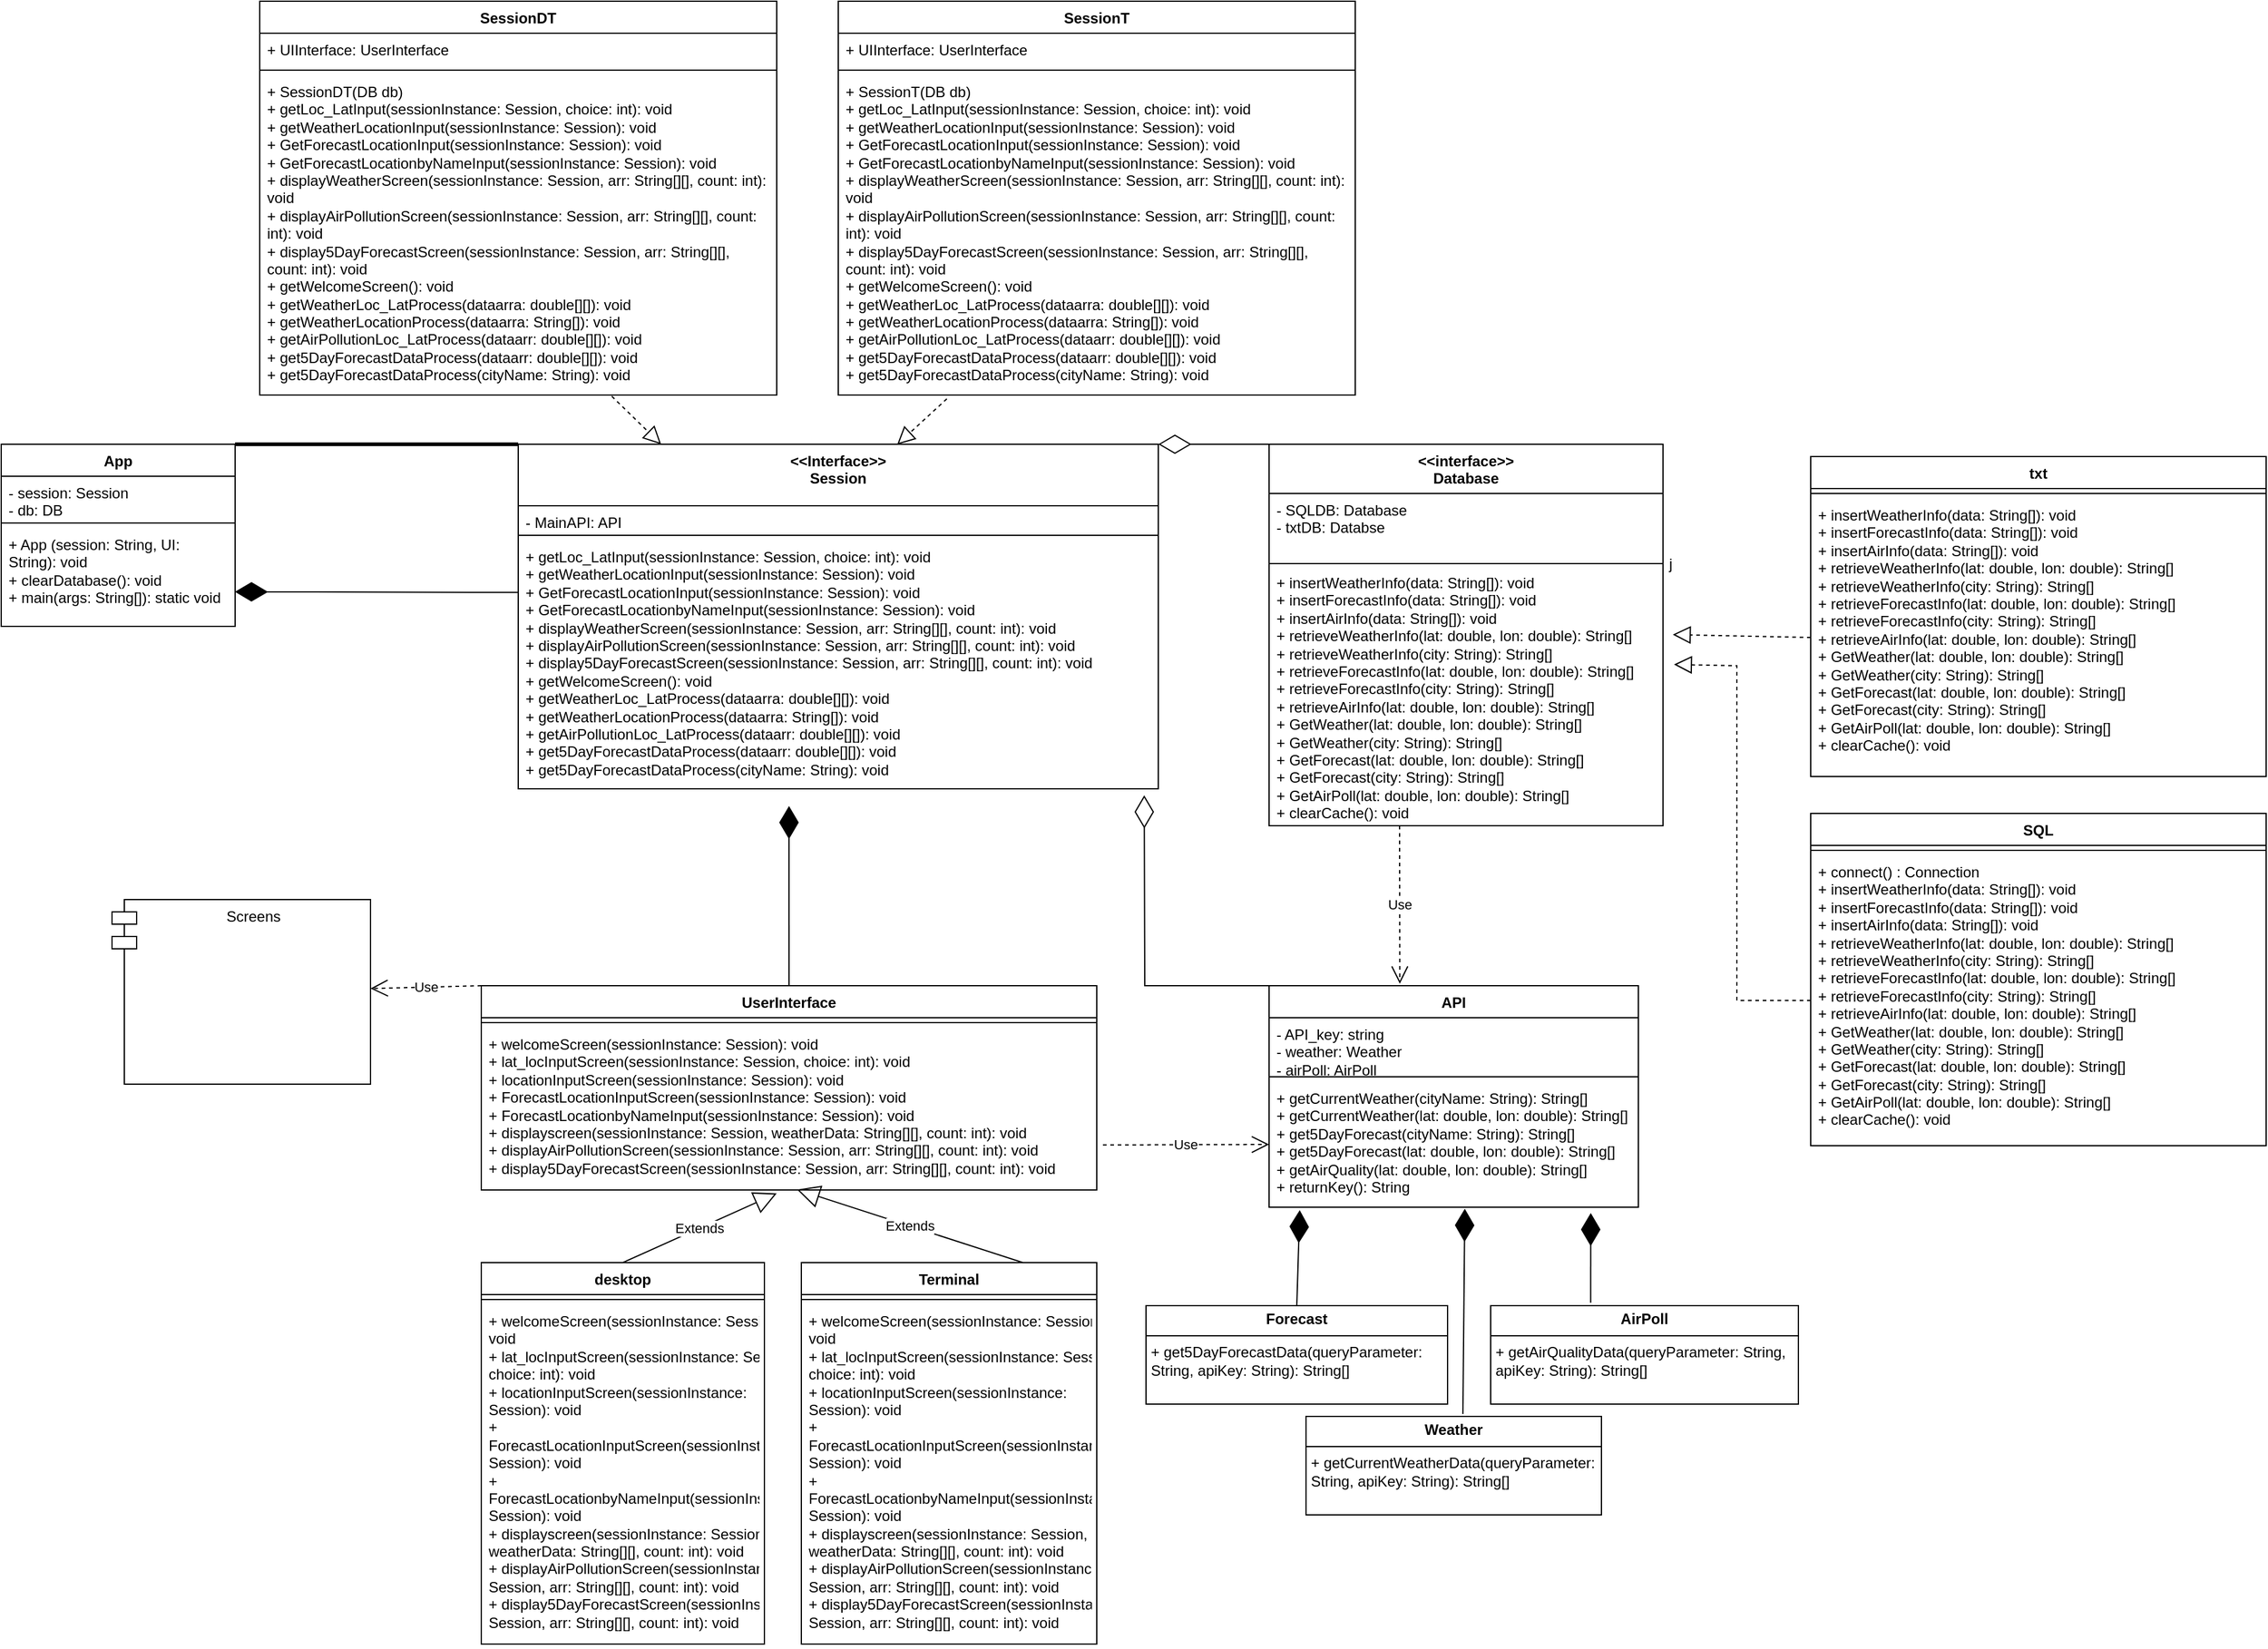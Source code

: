 <mxfile version="24.2.1" type="device" pages="2">
  <diagram id="C5RBs43oDa-KdzZeNtuy" name="Page-1">
    <mxGraphModel dx="4157" dy="2339" grid="1" gridSize="10" guides="1" tooltips="1" connect="1" arrows="1" fold="1" page="1" pageScale="1" pageWidth="827" pageHeight="1169" math="0" shadow="0">
      <root>
        <mxCell id="WIyWlLk6GJQsqaUBKTNV-0" />
        <mxCell id="WIyWlLk6GJQsqaUBKTNV-1" parent="WIyWlLk6GJQsqaUBKTNV-0" />
        <mxCell id="yCznXjW3uu2s6WATLEug-8" value="&lt;div&gt;&amp;lt;&amp;lt;Interface&amp;gt;&amp;gt;&lt;/div&gt;Session" style="swimlane;fontStyle=1;align=center;verticalAlign=top;childLayout=stackLayout;horizontal=1;startSize=50;horizontalStack=0;resizeParent=1;resizeParentMax=0;resizeLast=0;collapsible=1;marginBottom=0;whiteSpace=wrap;html=1;" parent="WIyWlLk6GJQsqaUBKTNV-1" vertex="1">
          <mxGeometry x="250" y="-400" width="520" height="280" as="geometry" />
        </mxCell>
        <mxCell id="yCznXjW3uu2s6WATLEug-9" value="-&amp;nbsp;MainAPI: API" style="text;strokeColor=none;fillColor=none;align=left;verticalAlign=top;spacingLeft=4;spacingRight=4;overflow=hidden;rotatable=0;points=[[0,0.5],[1,0.5]];portConstraint=eastwest;whiteSpace=wrap;html=1;" parent="yCznXjW3uu2s6WATLEug-8" vertex="1">
          <mxGeometry y="50" width="520" height="20" as="geometry" />
        </mxCell>
        <mxCell id="yCznXjW3uu2s6WATLEug-10" value="" style="line;strokeWidth=1;fillColor=none;align=left;verticalAlign=middle;spacingTop=-1;spacingLeft=3;spacingRight=3;rotatable=0;labelPosition=right;points=[];portConstraint=eastwest;strokeColor=inherit;" parent="yCznXjW3uu2s6WATLEug-8" vertex="1">
          <mxGeometry y="70" width="520" height="8" as="geometry" />
        </mxCell>
        <mxCell id="yCznXjW3uu2s6WATLEug-11" value="&lt;div&gt;+ getLoc_LatInput(sessionInstance: Session, choice: int): void&lt;/div&gt;&lt;div&gt;+ getWeatherLocationInput(sessionInstance: Session): void&lt;/div&gt;&lt;div&gt;+ GetForecastLocationInput(sessionInstance: Session): void&lt;/div&gt;&lt;div&gt;+ GetForecastLocationbyNameInput(sessionInstance: Session): void&lt;/div&gt;&lt;div&gt;+ displayWeatherScreen(sessionInstance: Session, arr: String[][], count: int): void&lt;/div&gt;&lt;div&gt;+ displayAirPollutionScreen(sessionInstance: Session, arr: String[][], count: int): void&lt;/div&gt;&lt;div&gt;+ display5DayForecastScreen(sessionInstance: Session, arr: String[][], count: int): void&lt;/div&gt;&lt;div&gt;+ getWelcomeScreen(): void&lt;/div&gt;&lt;div&gt;+ getWeatherLoc_LatProcess(dataarra: double[][]): void&lt;/div&gt;&lt;div&gt;+ getWeatherLocationProcess(dataarra: String[]): void&lt;/div&gt;&lt;div&gt;+ getAirPollutionLoc_LatProcess(dataarr: double[][]): void&lt;/div&gt;&lt;div&gt;+ get5DayForecastDataProcess(dataarr: double[][]): void&lt;/div&gt;&lt;div&gt;+ get5DayForecastDataProcess(cityName: String): void&lt;/div&gt;&lt;div&gt;&lt;br&gt;&lt;/div&gt;" style="text;strokeColor=none;fillColor=none;align=left;verticalAlign=top;spacingLeft=4;spacingRight=4;overflow=hidden;rotatable=0;points=[[0,0.5],[1,0.5]];portConstraint=eastwest;whiteSpace=wrap;html=1;" parent="yCznXjW3uu2s6WATLEug-8" vertex="1">
          <mxGeometry y="78" width="520" height="202" as="geometry" />
        </mxCell>
        <mxCell id="yCznXjW3uu2s6WATLEug-12" value="API" style="swimlane;fontStyle=1;align=center;verticalAlign=top;childLayout=stackLayout;horizontal=1;startSize=26;horizontalStack=0;resizeParent=1;resizeParentMax=0;resizeLast=0;collapsible=1;marginBottom=0;whiteSpace=wrap;html=1;" parent="WIyWlLk6GJQsqaUBKTNV-1" vertex="1">
          <mxGeometry x="860" y="40" width="300" height="180" as="geometry" />
        </mxCell>
        <mxCell id="yCznXjW3uu2s6WATLEug-13" value="- API_key: string&lt;div&gt;- weather: Weather&lt;/div&gt;&lt;div&gt;- airPoll: AirPoll&lt;/div&gt;" style="text;strokeColor=none;fillColor=none;align=left;verticalAlign=top;spacingLeft=4;spacingRight=4;overflow=hidden;rotatable=0;points=[[0,0.5],[1,0.5]];portConstraint=eastwest;whiteSpace=wrap;html=1;" parent="yCznXjW3uu2s6WATLEug-12" vertex="1">
          <mxGeometry y="26" width="300" height="44" as="geometry" />
        </mxCell>
        <mxCell id="yCznXjW3uu2s6WATLEug-14" value="" style="line;strokeWidth=1;fillColor=none;align=left;verticalAlign=middle;spacingTop=-1;spacingLeft=3;spacingRight=3;rotatable=0;labelPosition=right;points=[];portConstraint=eastwest;strokeColor=inherit;" parent="yCznXjW3uu2s6WATLEug-12" vertex="1">
          <mxGeometry y="70" width="300" height="8" as="geometry" />
        </mxCell>
        <mxCell id="yCznXjW3uu2s6WATLEug-15" value="&lt;div&gt;+ getCurrentWeather(cityName: String): String[]&lt;/div&gt;&lt;div&gt;+ getCurrentWeather(lat: double, lon: double): String[]&lt;/div&gt;&lt;div&gt;+ get5DayForecast(cityName: String): String[]&lt;/div&gt;&lt;div&gt;+ get5DayForecast(lat: double, lon: double): String[]&lt;/div&gt;&lt;div&gt;+ getAirQuality(lat: double, lon: double): String[]&lt;/div&gt;&lt;div&gt;+ returnKey(): String&lt;/div&gt;&lt;div&gt;&lt;br&gt;&lt;/div&gt;" style="text;strokeColor=none;fillColor=none;align=left;verticalAlign=top;spacingLeft=4;spacingRight=4;overflow=hidden;rotatable=0;points=[[0,0.5],[1,0.5]];portConstraint=eastwest;whiteSpace=wrap;html=1;" parent="yCznXjW3uu2s6WATLEug-12" vertex="1">
          <mxGeometry y="78" width="300" height="102" as="geometry" />
        </mxCell>
        <mxCell id="yCznXjW3uu2s6WATLEug-16" value="desktop" style="swimlane;fontStyle=1;align=center;verticalAlign=top;childLayout=stackLayout;horizontal=1;startSize=26;horizontalStack=0;resizeParent=1;resizeParentMax=0;resizeLast=0;collapsible=1;marginBottom=0;whiteSpace=wrap;html=1;" parent="WIyWlLk6GJQsqaUBKTNV-1" vertex="1">
          <mxGeometry x="220" y="265" width="230" height="310" as="geometry">
            <mxRectangle x="-500" y="68.67" width="120" height="30" as="alternateBounds" />
          </mxGeometry>
        </mxCell>
        <mxCell id="yCznXjW3uu2s6WATLEug-18" value="" style="line;strokeWidth=1;fillColor=none;align=left;verticalAlign=middle;spacingTop=-1;spacingLeft=3;spacingRight=3;rotatable=0;labelPosition=right;points=[];portConstraint=eastwest;strokeColor=inherit;" parent="yCznXjW3uu2s6WATLEug-16" vertex="1">
          <mxGeometry y="26" width="230" height="8" as="geometry" />
        </mxCell>
        <mxCell id="yCznXjW3uu2s6WATLEug-19" value="&lt;div&gt;+ welcomeScreen(sessionInstance: Session): void&lt;/div&gt;&lt;div&gt;+ lat_locInputScreen(sessionInstance: Session, choice: int): void&lt;/div&gt;&lt;div&gt;+ locationInputScreen(sessionInstance: Session): void&lt;/div&gt;&lt;div&gt;+ ForecastLocationInputScreen(sessionInstance: Session): void&lt;/div&gt;&lt;div&gt;+ ForecastLocationbyNameInput(sessionInstance: Session): void&lt;/div&gt;&lt;div&gt;+ displayscreen(sessionInstance: Session, weatherData: String[][], count: int): void&lt;/div&gt;&lt;div&gt;+ displayAirPollutionScreen(sessionInstance: Session, arr: String[][], count: int): void&lt;/div&gt;&lt;div&gt;+ display5DayForecastScreen(sessionInstance: Session, arr: String[][], count: int): void&lt;/div&gt;&lt;div&gt;&lt;br&gt;&lt;/div&gt;" style="text;strokeColor=none;fillColor=none;align=left;verticalAlign=top;spacingLeft=4;spacingRight=4;overflow=hidden;rotatable=0;points=[[0,0.5],[1,0.5]];portConstraint=eastwest;whiteSpace=wrap;html=1;" parent="yCznXjW3uu2s6WATLEug-16" vertex="1">
          <mxGeometry y="34" width="230" height="276" as="geometry" />
        </mxCell>
        <mxCell id="yCznXjW3uu2s6WATLEug-20" value="UserInterface" style="swimlane;fontStyle=1;align=center;verticalAlign=top;childLayout=stackLayout;horizontal=1;startSize=26;horizontalStack=0;resizeParent=1;resizeParentMax=0;resizeLast=0;collapsible=1;marginBottom=0;whiteSpace=wrap;html=1;" parent="WIyWlLk6GJQsqaUBKTNV-1" vertex="1">
          <mxGeometry x="220" y="40" width="500" height="166" as="geometry" />
        </mxCell>
        <mxCell id="yCznXjW3uu2s6WATLEug-22" value="" style="line;strokeWidth=1;fillColor=none;align=left;verticalAlign=middle;spacingTop=-1;spacingLeft=3;spacingRight=3;rotatable=0;labelPosition=right;points=[];portConstraint=eastwest;strokeColor=inherit;" parent="yCznXjW3uu2s6WATLEug-20" vertex="1">
          <mxGeometry y="26" width="500" height="8" as="geometry" />
        </mxCell>
        <mxCell id="yCznXjW3uu2s6WATLEug-23" value="&lt;div&gt;+ welcomeScreen(sessionInstance: Session): void&lt;/div&gt;&lt;div&gt;+ lat_locInputScreen(sessionInstance: Session, choice: int): void&lt;/div&gt;&lt;div&gt;+ locationInputScreen(sessionInstance: Session): void&lt;/div&gt;&lt;div&gt;+ ForecastLocationInputScreen(sessionInstance: Session): void&lt;/div&gt;&lt;div&gt;+ ForecastLocationbyNameInput(sessionInstance: Session): void&lt;/div&gt;&lt;div&gt;+ displayscreen(sessionInstance: Session, weatherData: String[][], count: int): void&lt;/div&gt;&lt;div&gt;+ displayAirPollutionScreen(sessionInstance: Session, arr: String[][], count: int): void&lt;/div&gt;&lt;div&gt;+ display5DayForecastScreen(sessionInstance: Session, arr: String[][], count: int): void&lt;/div&gt;&lt;div&gt;&lt;br&gt;&lt;/div&gt;" style="text;strokeColor=none;fillColor=none;align=left;verticalAlign=top;spacingLeft=4;spacingRight=4;overflow=hidden;rotatable=0;points=[[0,0.5],[1,0.5]];portConstraint=eastwest;whiteSpace=wrap;html=1;" parent="yCznXjW3uu2s6WATLEug-20" vertex="1">
          <mxGeometry y="34" width="500" height="132" as="geometry" />
        </mxCell>
        <mxCell id="yCznXjW3uu2s6WATLEug-24" value="&lt;div&gt;&amp;lt;&amp;lt;interface&amp;gt;&amp;gt;&lt;/div&gt;Database" style="swimlane;fontStyle=1;align=center;verticalAlign=top;childLayout=stackLayout;horizontal=1;startSize=40;horizontalStack=0;resizeParent=1;resizeParentMax=0;resizeLast=0;collapsible=1;marginBottom=0;whiteSpace=wrap;html=1;" parent="WIyWlLk6GJQsqaUBKTNV-1" vertex="1">
          <mxGeometry x="860" y="-400" width="320" height="310" as="geometry" />
        </mxCell>
        <mxCell id="Y-DCJ7SWSUuRlWpshh36-0" value="- SQLDB: Database&lt;br style=&quot;border-color: var(--border-color); text-align: center;&quot;&gt;&lt;span style=&quot;text-align: center;&quot;&gt;- txtDB: Databse&lt;/span&gt;" style="text;strokeColor=none;fillColor=none;align=left;verticalAlign=top;spacingLeft=4;spacingRight=4;overflow=hidden;rotatable=0;points=[[0,0.5],[1,0.5]];portConstraint=eastwest;whiteSpace=wrap;html=1;" parent="yCznXjW3uu2s6WATLEug-24" vertex="1">
          <mxGeometry y="40" width="320" height="55" as="geometry" />
        </mxCell>
        <mxCell id="yCznXjW3uu2s6WATLEug-26" value="j" style="line;strokeWidth=1;fillColor=none;align=left;verticalAlign=middle;spacingTop=-1;spacingLeft=3;spacingRight=3;rotatable=0;labelPosition=right;points=[];portConstraint=eastwest;strokeColor=inherit;" parent="yCznXjW3uu2s6WATLEug-24" vertex="1">
          <mxGeometry y="95" width="320" height="4" as="geometry" />
        </mxCell>
        <mxCell id="yCznXjW3uu2s6WATLEug-27" value="&lt;div&gt;+ insertWeatherInfo(data: String[]): void&lt;/div&gt;&lt;div&gt;+ insertForecastInfo(data: String[]): void&lt;/div&gt;&lt;div&gt;+ insertAirInfo(data: String[]): void&lt;/div&gt;&lt;div&gt;+ retrieveWeatherInfo(lat: double, lon: double): String[]&lt;/div&gt;&lt;div&gt;+ retrieveWeatherInfo(city: String): String[]&lt;/div&gt;&lt;div&gt;+ retrieveForecastInfo(lat: double, lon: double): String[]&lt;/div&gt;&lt;div&gt;+ retrieveForecastInfo(city: String): String[]&lt;/div&gt;&lt;div&gt;+ retrieveAirInfo(lat: double, lon: double): String[]&lt;/div&gt;&lt;div&gt;+ GetWeather(lat: double, lon: double): String[]&lt;/div&gt;&lt;div&gt;+ GetWeather(city: String): String[]&lt;/div&gt;&lt;div&gt;+ GetForecast(lat: double, lon: double): String[]&lt;/div&gt;&lt;div&gt;+ GetForecast(city: String): String[]&lt;/div&gt;&lt;div&gt;+ GetAirPoll(lat: double, lon: double): String[]&lt;/div&gt;&lt;div&gt;+ clearCache(): void&lt;/div&gt;&lt;div&gt;&lt;br&gt;&lt;/div&gt;" style="text;strokeColor=none;fillColor=none;align=left;verticalAlign=top;spacingLeft=4;spacingRight=4;overflow=hidden;rotatable=0;points=[[0,0.5],[1,0.5]];portConstraint=eastwest;whiteSpace=wrap;html=1;" parent="yCznXjW3uu2s6WATLEug-24" vertex="1">
          <mxGeometry y="99" width="320" height="211" as="geometry" />
        </mxCell>
        <mxCell id="yCznXjW3uu2s6WATLEug-28" value="Terminal" style="swimlane;fontStyle=1;align=center;verticalAlign=top;childLayout=stackLayout;horizontal=1;startSize=26;horizontalStack=0;resizeParent=1;resizeParentMax=0;resizeLast=0;collapsible=1;marginBottom=0;whiteSpace=wrap;html=1;" parent="WIyWlLk6GJQsqaUBKTNV-1" vertex="1">
          <mxGeometry x="480" y="265" width="240" height="310" as="geometry">
            <mxRectangle x="-330" y="68.67" width="90" height="30" as="alternateBounds" />
          </mxGeometry>
        </mxCell>
        <mxCell id="yCznXjW3uu2s6WATLEug-30" value="" style="line;strokeWidth=1;fillColor=none;align=left;verticalAlign=middle;spacingTop=-1;spacingLeft=3;spacingRight=3;rotatable=0;labelPosition=right;points=[];portConstraint=eastwest;strokeColor=inherit;" parent="yCznXjW3uu2s6WATLEug-28" vertex="1">
          <mxGeometry y="26" width="240" height="8" as="geometry" />
        </mxCell>
        <mxCell id="yCznXjW3uu2s6WATLEug-31" value="&lt;div&gt;+ welcomeScreen(sessionInstance: Session): void&lt;/div&gt;&lt;div&gt;+ lat_locInputScreen(sessionInstance: Session, choice: int): void&lt;/div&gt;&lt;div&gt;+ locationInputScreen(sessionInstance: Session): void&lt;/div&gt;&lt;div&gt;+ ForecastLocationInputScreen(sessionInstance: Session): void&lt;/div&gt;&lt;div&gt;+ ForecastLocationbyNameInput(sessionInstance: Session): void&lt;/div&gt;&lt;div&gt;+ displayscreen(sessionInstance: Session, weatherData: String[][], count: int): void&lt;/div&gt;&lt;div&gt;+ displayAirPollutionScreen(sessionInstance: Session, arr: String[][], count: int): void&lt;/div&gt;&lt;div&gt;+ display5DayForecastScreen(sessionInstance: Session, arr: String[][], count: int): void&lt;/div&gt;&lt;div&gt;&lt;br&gt;&lt;/div&gt;" style="text;strokeColor=none;fillColor=none;align=left;verticalAlign=top;spacingLeft=4;spacingRight=4;overflow=hidden;rotatable=0;points=[[0,0.5],[1,0.5]];portConstraint=eastwest;whiteSpace=wrap;html=1;" parent="yCznXjW3uu2s6WATLEug-28" vertex="1">
          <mxGeometry y="34" width="240" height="276" as="geometry" />
        </mxCell>
        <mxCell id="yCznXjW3uu2s6WATLEug-32" value="txt" style="swimlane;fontStyle=1;align=center;verticalAlign=top;childLayout=stackLayout;horizontal=1;startSize=26;horizontalStack=0;resizeParent=1;resizeParentMax=0;resizeLast=0;collapsible=1;marginBottom=0;whiteSpace=wrap;html=1;" parent="WIyWlLk6GJQsqaUBKTNV-1" vertex="1">
          <mxGeometry x="1300" y="-390" width="370" height="260" as="geometry">
            <mxRectangle x="890" y="380" width="80" height="30" as="alternateBounds" />
          </mxGeometry>
        </mxCell>
        <mxCell id="yCznXjW3uu2s6WATLEug-34" value="" style="line;strokeWidth=1;fillColor=none;align=left;verticalAlign=middle;spacingTop=-1;spacingLeft=3;spacingRight=3;rotatable=0;labelPosition=right;points=[];portConstraint=eastwest;strokeColor=inherit;" parent="yCznXjW3uu2s6WATLEug-32" vertex="1">
          <mxGeometry y="26" width="370" height="8" as="geometry" />
        </mxCell>
        <mxCell id="yCznXjW3uu2s6WATLEug-35" value="&lt;div&gt;+ insertWeatherInfo(data: String[]): void&lt;/div&gt;&lt;div&gt;+ insertForecastInfo(data: String[]): void&lt;/div&gt;&lt;div&gt;+ insertAirInfo(data: String[]): void&lt;/div&gt;&lt;div&gt;+ retrieveWeatherInfo(lat: double, lon: double): String[]&lt;/div&gt;&lt;div&gt;+ retrieveWeatherInfo(city: String): String[]&lt;/div&gt;&lt;div&gt;+ retrieveForecastInfo(lat: double, lon: double): String[]&lt;/div&gt;&lt;div&gt;+ retrieveForecastInfo(city: String): String[]&lt;/div&gt;&lt;div&gt;+ retrieveAirInfo(lat: double, lon: double): String[]&lt;/div&gt;&lt;div&gt;+ GetWeather(lat: double, lon: double): String[]&lt;/div&gt;&lt;div&gt;+ GetWeather(city: String): String[]&lt;/div&gt;&lt;div&gt;+ GetForecast(lat: double, lon: double): String[]&lt;/div&gt;&lt;div&gt;+ GetForecast(city: String): String[]&lt;/div&gt;&lt;div&gt;+ GetAirPoll(lat: double, lon: double): String[]&lt;/div&gt;&lt;div&gt;+ clearCache(): void&lt;/div&gt;&lt;div&gt;&lt;br&gt;&lt;/div&gt;" style="text;strokeColor=none;fillColor=none;align=left;verticalAlign=top;spacingLeft=4;spacingRight=4;overflow=hidden;rotatable=0;points=[[0,0.5],[1,0.5]];portConstraint=eastwest;whiteSpace=wrap;html=1;" parent="yCznXjW3uu2s6WATLEug-32" vertex="1">
          <mxGeometry y="34" width="370" height="226" as="geometry" />
        </mxCell>
        <mxCell id="yCznXjW3uu2s6WATLEug-36" value="SQL" style="swimlane;fontStyle=1;align=center;verticalAlign=top;childLayout=stackLayout;horizontal=1;startSize=26;horizontalStack=0;resizeParent=1;resizeParentMax=0;resizeLast=0;collapsible=1;marginBottom=0;whiteSpace=wrap;html=1;" parent="WIyWlLk6GJQsqaUBKTNV-1" vertex="1">
          <mxGeometry x="1300" y="-100" width="370" height="270" as="geometry">
            <mxRectangle x="630" y="380" width="70" height="30" as="alternateBounds" />
          </mxGeometry>
        </mxCell>
        <mxCell id="yCznXjW3uu2s6WATLEug-38" value="" style="line;strokeWidth=1;fillColor=none;align=left;verticalAlign=middle;spacingTop=-1;spacingLeft=3;spacingRight=3;rotatable=0;labelPosition=right;points=[];portConstraint=eastwest;strokeColor=inherit;" parent="yCznXjW3uu2s6WATLEug-36" vertex="1">
          <mxGeometry y="26" width="370" height="8" as="geometry" />
        </mxCell>
        <mxCell id="yCznXjW3uu2s6WATLEug-39" value="&lt;div&gt;+ connect() : Connection&lt;/div&gt;&lt;div&gt;+ insertWeatherInfo(data: String[]): void&lt;/div&gt;&lt;div&gt;+ insertForecastInfo(data: String[]): void&lt;/div&gt;&lt;div&gt;+ insertAirInfo(data: String[]): void&lt;/div&gt;&lt;div&gt;+ retrieveWeatherInfo(lat: double, lon: double): String[]&lt;/div&gt;&lt;div&gt;+ retrieveWeatherInfo(city: String): String[]&lt;/div&gt;&lt;div&gt;+ retrieveForecastInfo(lat: double, lon: double): String[]&lt;/div&gt;&lt;div&gt;+ retrieveForecastInfo(city: String): String[]&lt;/div&gt;&lt;div&gt;+ retrieveAirInfo(lat: double, lon: double): String[]&lt;/div&gt;&lt;div&gt;+ GetWeather(lat: double, lon: double): String[]&lt;/div&gt;&lt;div&gt;+ GetWeather(city: String): String[]&lt;/div&gt;&lt;div&gt;+ GetForecast(lat: double, lon: double): String[]&lt;/div&gt;&lt;div&gt;+ GetForecast(city: String): String[]&lt;/div&gt;&lt;div&gt;+ GetAirPoll(lat: double, lon: double): String[]&lt;/div&gt;&lt;div&gt;+ clearCache(): void&lt;/div&gt;&lt;div&gt;&lt;br&gt;&lt;/div&gt;" style="text;strokeColor=none;fillColor=none;align=left;verticalAlign=top;spacingLeft=4;spacingRight=4;overflow=hidden;rotatable=0;points=[[0,0.5],[1,0.5]];portConstraint=eastwest;whiteSpace=wrap;html=1;" parent="yCznXjW3uu2s6WATLEug-36" vertex="1">
          <mxGeometry y="34" width="370" height="236" as="geometry" />
        </mxCell>
        <mxCell id="96w1VI4-I7YizpatBYLA-15" value="App" style="swimlane;fontStyle=1;align=center;verticalAlign=top;childLayout=stackLayout;horizontal=1;startSize=26;horizontalStack=0;resizeParent=1;resizeParentMax=0;resizeLast=0;collapsible=1;marginBottom=0;whiteSpace=wrap;html=1;" parent="WIyWlLk6GJQsqaUBKTNV-1" vertex="1">
          <mxGeometry x="-170" y="-400" width="190" height="148" as="geometry" />
        </mxCell>
        <mxCell id="96w1VI4-I7YizpatBYLA-16" value="- session: Session&lt;div&gt;- db: DB&lt;/div&gt;" style="text;strokeColor=none;fillColor=none;align=left;verticalAlign=top;spacingLeft=4;spacingRight=4;overflow=hidden;rotatable=0;points=[[0,0.5],[1,0.5]];portConstraint=eastwest;whiteSpace=wrap;html=1;" parent="96w1VI4-I7YizpatBYLA-15" vertex="1">
          <mxGeometry y="26" width="190" height="34" as="geometry" />
        </mxCell>
        <mxCell id="96w1VI4-I7YizpatBYLA-17" value="" style="line;strokeWidth=1;fillColor=none;align=left;verticalAlign=middle;spacingTop=-1;spacingLeft=3;spacingRight=3;rotatable=0;labelPosition=right;points=[];portConstraint=eastwest;strokeColor=inherit;" parent="96w1VI4-I7YizpatBYLA-15" vertex="1">
          <mxGeometry y="60" width="190" height="8" as="geometry" />
        </mxCell>
        <mxCell id="96w1VI4-I7YizpatBYLA-18" value="+ App (session: String, UI: String): void&lt;div&gt;+ clearDatabase(): void&lt;/div&gt;&lt;div&gt;+ main(args: String[]): static void&lt;/div&gt;" style="text;strokeColor=none;fillColor=none;align=left;verticalAlign=top;spacingLeft=4;spacingRight=4;overflow=hidden;rotatable=0;points=[[0,0.5],[1,0.5]];portConstraint=eastwest;whiteSpace=wrap;html=1;" parent="96w1VI4-I7YizpatBYLA-15" vertex="1">
          <mxGeometry y="68" width="190" height="80" as="geometry" />
        </mxCell>
        <mxCell id="96w1VI4-I7YizpatBYLA-24" value="" style="endArrow=none;startArrow=none;endFill=0;startFill=0;endSize=8;html=1;verticalAlign=bottom;labelBackgroundColor=none;strokeWidth=3;rounded=0;exitX=1;exitY=0;exitDx=0;exitDy=0;entryX=0;entryY=0;entryDx=0;entryDy=0;entryPerimeter=0;" parent="WIyWlLk6GJQsqaUBKTNV-1" source="96w1VI4-I7YizpatBYLA-15" target="yCznXjW3uu2s6WATLEug-8" edge="1">
          <mxGeometry width="160" relative="1" as="geometry">
            <mxPoint x="-40" y="-310" as="sourcePoint" />
            <mxPoint x="190" y="-353" as="targetPoint" />
          </mxGeometry>
        </mxCell>
        <mxCell id="96w1VI4-I7YizpatBYLA-36" value="Extends" style="endArrow=block;endSize=16;endFill=0;html=1;rounded=0;exitX=0.5;exitY=0;exitDx=0;exitDy=0;entryX=0.48;entryY=1.021;entryDx=0;entryDy=0;entryPerimeter=0;" parent="WIyWlLk6GJQsqaUBKTNV-1" source="yCznXjW3uu2s6WATLEug-16" target="yCznXjW3uu2s6WATLEug-23" edge="1">
          <mxGeometry width="160" relative="1" as="geometry">
            <mxPoint x="-140" y="480" as="sourcePoint" />
            <mxPoint x="20" y="480" as="targetPoint" />
          </mxGeometry>
        </mxCell>
        <mxCell id="96w1VI4-I7YizpatBYLA-37" value="" style="endArrow=diamondThin;endFill=1;endSize=24;html=1;rounded=0;exitX=-0.001;exitY=0.21;exitDx=0;exitDy=0;exitPerimeter=0;entryX=0.999;entryY=0.649;entryDx=0;entryDy=0;entryPerimeter=0;" parent="WIyWlLk6GJQsqaUBKTNV-1" source="yCznXjW3uu2s6WATLEug-11" target="96w1VI4-I7YizpatBYLA-18" edge="1">
          <mxGeometry width="160" relative="1" as="geometry">
            <mxPoint x="250.0" y="-271.62" as="sourcePoint" />
            <mxPoint x="24.16" y="-280" as="targetPoint" />
          </mxGeometry>
        </mxCell>
        <mxCell id="96w1VI4-I7YizpatBYLA-39" value="" style="endArrow=diamondThin;endFill=0;endSize=24;html=1;rounded=0;entryX=1;entryY=0;entryDx=0;entryDy=0;exitX=0;exitY=0;exitDx=0;exitDy=0;" parent="WIyWlLk6GJQsqaUBKTNV-1" source="yCznXjW3uu2s6WATLEug-24" target="yCznXjW3uu2s6WATLEug-8" edge="1">
          <mxGeometry width="160" relative="1" as="geometry">
            <mxPoint x="300" y="-90" as="sourcePoint" />
            <mxPoint x="460" y="-90" as="targetPoint" />
          </mxGeometry>
        </mxCell>
        <mxCell id="96w1VI4-I7YizpatBYLA-40" value="Use" style="endArrow=open;endSize=12;dashed=1;html=1;rounded=0;exitX=1.01;exitY=0.723;exitDx=0;exitDy=0;exitPerimeter=0;entryX=0;entryY=0.5;entryDx=0;entryDy=0;" parent="WIyWlLk6GJQsqaUBKTNV-1" source="yCznXjW3uu2s6WATLEug-23" target="yCznXjW3uu2s6WATLEug-15" edge="1">
          <mxGeometry width="160" relative="1" as="geometry">
            <mxPoint x="300" y="-90" as="sourcePoint" />
            <mxPoint x="460" y="-90" as="targetPoint" />
          </mxGeometry>
        </mxCell>
        <mxCell id="96w1VI4-I7YizpatBYLA-41" value="Use" style="endArrow=open;endSize=12;dashed=1;html=1;rounded=0;entryX=0.354;entryY=-0.009;entryDx=0;entryDy=0;entryPerimeter=0;" parent="WIyWlLk6GJQsqaUBKTNV-1" target="yCznXjW3uu2s6WATLEug-12" edge="1">
          <mxGeometry width="160" relative="1" as="geometry">
            <mxPoint x="966" y="-90" as="sourcePoint" />
            <mxPoint x="540" y="40.8" as="targetPoint" />
            <Array as="points" />
          </mxGeometry>
        </mxCell>
        <mxCell id="96w1VI4-I7YizpatBYLA-42" value="" style="endArrow=diamondThin;endFill=0;endSize=24;html=1;rounded=0;entryX=0.978;entryY=1.026;entryDx=0;entryDy=0;exitX=0;exitY=0;exitDx=0;exitDy=0;entryPerimeter=0;" parent="WIyWlLk6GJQsqaUBKTNV-1" source="yCznXjW3uu2s6WATLEug-12" target="yCznXjW3uu2s6WATLEug-11" edge="1">
          <mxGeometry width="160" relative="1" as="geometry">
            <mxPoint x="300" y="91.29" as="sourcePoint" />
            <mxPoint x="418.36" y="170.002" as="targetPoint" />
            <Array as="points">
              <mxPoint x="759" y="40" />
            </Array>
          </mxGeometry>
        </mxCell>
        <mxCell id="96w1VI4-I7YizpatBYLA-43" value="Extends" style="endArrow=block;endSize=16;endFill=0;html=1;rounded=0;exitX=0.75;exitY=0;exitDx=0;exitDy=0;entryX=0.513;entryY=0.997;entryDx=0;entryDy=0;entryPerimeter=0;" parent="WIyWlLk6GJQsqaUBKTNV-1" source="yCznXjW3uu2s6WATLEug-28" target="yCznXjW3uu2s6WATLEug-23" edge="1">
          <mxGeometry width="160" relative="1" as="geometry">
            <mxPoint x="85" as="sourcePoint" />
            <mxPoint x="-6" y="-59" as="targetPoint" />
          </mxGeometry>
        </mxCell>
        <mxCell id="en_x-LdWyuPpSGemhIOd-0" value="SessionDT" style="swimlane;fontStyle=1;align=center;verticalAlign=top;childLayout=stackLayout;horizontal=1;startSize=26;horizontalStack=0;resizeParent=1;resizeParentMax=0;resizeLast=0;collapsible=1;marginBottom=0;whiteSpace=wrap;html=1;" vertex="1" parent="WIyWlLk6GJQsqaUBKTNV-1">
          <mxGeometry x="40" y="-760" width="420" height="320" as="geometry">
            <mxRectangle x="170" y="-700" width="180" height="30" as="alternateBounds" />
          </mxGeometry>
        </mxCell>
        <mxCell id="en_x-LdWyuPpSGemhIOd-1" value="+ UIInterface: UserInterface" style="text;strokeColor=none;fillColor=none;align=left;verticalAlign=top;spacingLeft=4;spacingRight=4;overflow=hidden;rotatable=0;points=[[0,0.5],[1,0.5]];portConstraint=eastwest;whiteSpace=wrap;html=1;" vertex="1" parent="en_x-LdWyuPpSGemhIOd-0">
          <mxGeometry y="26" width="420" height="26" as="geometry" />
        </mxCell>
        <mxCell id="en_x-LdWyuPpSGemhIOd-2" value="" style="line;strokeWidth=1;fillColor=none;align=left;verticalAlign=middle;spacingTop=-1;spacingLeft=3;spacingRight=3;rotatable=0;labelPosition=right;points=[];portConstraint=eastwest;strokeColor=inherit;" vertex="1" parent="en_x-LdWyuPpSGemhIOd-0">
          <mxGeometry y="52" width="420" height="8" as="geometry" />
        </mxCell>
        <mxCell id="en_x-LdWyuPpSGemhIOd-3" value="&lt;div&gt;+ SessionDT(DB db)&lt;/div&gt;&lt;div&gt;+ getLoc_LatInput(sessionInstance: Session, choice: int): void&lt;/div&gt;&lt;div&gt;+ getWeatherLocationInput(sessionInstance: Session): void&lt;/div&gt;&lt;div&gt;+ GetForecastLocationInput(sessionInstance: Session): void&lt;/div&gt;&lt;div&gt;+ GetForecastLocationbyNameInput(sessionInstance: Session): void&lt;/div&gt;&lt;div&gt;+ displayWeatherScreen(sessionInstance: Session, arr: String[][], count: int): void&lt;/div&gt;&lt;div&gt;+ displayAirPollutionScreen(sessionInstance: Session, arr: String[][], count: int): void&lt;/div&gt;&lt;div&gt;+ display5DayForecastScreen(sessionInstance: Session, arr: String[][], count: int): void&lt;/div&gt;&lt;div&gt;+ getWelcomeScreen(): void&lt;/div&gt;&lt;div&gt;+ getWeatherLoc_LatProcess(dataarra: double[][]): void&lt;/div&gt;&lt;div&gt;+ getWeatherLocationProcess(dataarra: String[]): void&lt;/div&gt;&lt;div&gt;+ getAirPollutionLoc_LatProcess(dataarr: double[][]): void&lt;/div&gt;&lt;div&gt;+ get5DayForecastDataProcess(dataarr: double[][]): void&lt;/div&gt;&lt;div&gt;+ get5DayForecastDataProcess(cityName: String): void&lt;/div&gt;&lt;div&gt;&lt;br&gt;&lt;/div&gt;" style="text;strokeColor=none;fillColor=none;align=left;verticalAlign=top;spacingLeft=4;spacingRight=4;overflow=hidden;rotatable=0;points=[[0,0.5],[1,0.5]];portConstraint=eastwest;whiteSpace=wrap;html=1;" vertex="1" parent="en_x-LdWyuPpSGemhIOd-0">
          <mxGeometry y="60" width="420" height="260" as="geometry" />
        </mxCell>
        <mxCell id="en_x-LdWyuPpSGemhIOd-8" value="" style="endArrow=block;dashed=1;endFill=0;endSize=12;html=1;rounded=0;exitX=0.681;exitY=1.004;exitDx=0;exitDy=0;exitPerimeter=0;" edge="1" parent="WIyWlLk6GJQsqaUBKTNV-1" source="en_x-LdWyuPpSGemhIOd-3" target="yCznXjW3uu2s6WATLEug-8">
          <mxGeometry width="160" relative="1" as="geometry">
            <mxPoint x="80" y="98.67" as="sourcePoint" />
            <mxPoint x="330" y="-11.33" as="targetPoint" />
          </mxGeometry>
        </mxCell>
        <mxCell id="en_x-LdWyuPpSGemhIOd-9" value="" style="endArrow=block;dashed=1;endFill=0;endSize=12;html=1;rounded=0;exitX=0.21;exitY=1.012;exitDx=0;exitDy=0;exitPerimeter=0;entryX=0.592;entryY=0.001;entryDx=0;entryDy=0;entryPerimeter=0;" edge="1" parent="WIyWlLk6GJQsqaUBKTNV-1" source="en_x-LdWyuPpSGemhIOd-25" target="yCznXjW3uu2s6WATLEug-8">
          <mxGeometry width="160" relative="1" as="geometry">
            <mxPoint x="440" y="-53.01" as="sourcePoint" />
            <mxPoint x="470" y="-50" as="targetPoint" />
          </mxGeometry>
        </mxCell>
        <mxCell id="en_x-LdWyuPpSGemhIOd-14" value="&lt;p style=&quot;margin:0px;margin-top:4px;text-align:center;&quot;&gt;&lt;b&gt;Weather&lt;/b&gt;&lt;/p&gt;&lt;hr size=&quot;1&quot; style=&quot;border-style:solid;&quot;&gt;&lt;p style=&quot;margin:0px;margin-left:4px;&quot;&gt;&lt;span style=&quot;background-color: initial;&quot;&gt;+ getCurrentWeatherData(queryParameter: String, apiKey: String): String[]&lt;/span&gt;&lt;/p&gt;" style="verticalAlign=top;align=left;overflow=fill;html=1;whiteSpace=wrap;" vertex="1" parent="WIyWlLk6GJQsqaUBKTNV-1">
          <mxGeometry x="890" y="390" width="240" height="80" as="geometry" />
        </mxCell>
        <mxCell id="en_x-LdWyuPpSGemhIOd-16" value="&lt;p style=&quot;margin:0px;margin-top:4px;text-align:center;&quot;&gt;&lt;b&gt;Forecast&lt;/b&gt;&lt;/p&gt;&lt;hr size=&quot;1&quot; style=&quot;border-style:solid;&quot;&gt;&lt;p style=&quot;margin:0px;margin-left:4px;&quot;&gt;+ get5DayForecastData(queryParameter: String, apiKey: String): String[]&lt;br&gt;&lt;/p&gt;" style="verticalAlign=top;align=left;overflow=fill;html=1;whiteSpace=wrap;" vertex="1" parent="WIyWlLk6GJQsqaUBKTNV-1">
          <mxGeometry x="760" y="300" width="245" height="80" as="geometry" />
        </mxCell>
        <mxCell id="en_x-LdWyuPpSGemhIOd-17" value="&lt;p style=&quot;margin:0px;margin-top:4px;text-align:center;&quot;&gt;&lt;b&gt;AirPoll&lt;/b&gt;&lt;/p&gt;&lt;hr size=&quot;1&quot; style=&quot;border-style:solid;&quot;&gt;&lt;p style=&quot;margin:0px;margin-left:4px;&quot;&gt;+ getAirQualityData(queryParameter: String, apiKey: String): String[]&lt;/p&gt;" style="verticalAlign=top;align=left;overflow=fill;html=1;whiteSpace=wrap;" vertex="1" parent="WIyWlLk6GJQsqaUBKTNV-1">
          <mxGeometry x="1040" y="300" width="250" height="80" as="geometry" />
        </mxCell>
        <mxCell id="en_x-LdWyuPpSGemhIOd-21" value="Screens&lt;div&gt;&lt;br&gt;&lt;/div&gt;" style="shape=module;align=left;spacingLeft=20;align=center;verticalAlign=top;whiteSpace=wrap;html=1;" vertex="1" parent="WIyWlLk6GJQsqaUBKTNV-1">
          <mxGeometry x="-80" y="-30" width="210" height="150" as="geometry" />
        </mxCell>
        <mxCell id="en_x-LdWyuPpSGemhIOd-22" value="SessionT" style="swimlane;fontStyle=1;align=center;verticalAlign=top;childLayout=stackLayout;horizontal=1;startSize=26;horizontalStack=0;resizeParent=1;resizeParentMax=0;resizeLast=0;collapsible=1;marginBottom=0;whiteSpace=wrap;html=1;" vertex="1" parent="WIyWlLk6GJQsqaUBKTNV-1">
          <mxGeometry x="510" y="-760" width="420" height="320" as="geometry">
            <mxRectangle x="490" y="-700" width="180" height="30" as="alternateBounds" />
          </mxGeometry>
        </mxCell>
        <mxCell id="en_x-LdWyuPpSGemhIOd-23" value="+ UIInterface: UserInterface" style="text;strokeColor=none;fillColor=none;align=left;verticalAlign=top;spacingLeft=4;spacingRight=4;overflow=hidden;rotatable=0;points=[[0,0.5],[1,0.5]];portConstraint=eastwest;whiteSpace=wrap;html=1;" vertex="1" parent="en_x-LdWyuPpSGemhIOd-22">
          <mxGeometry y="26" width="420" height="26" as="geometry" />
        </mxCell>
        <mxCell id="en_x-LdWyuPpSGemhIOd-24" value="" style="line;strokeWidth=1;fillColor=none;align=left;verticalAlign=middle;spacingTop=-1;spacingLeft=3;spacingRight=3;rotatable=0;labelPosition=right;points=[];portConstraint=eastwest;strokeColor=inherit;" vertex="1" parent="en_x-LdWyuPpSGemhIOd-22">
          <mxGeometry y="52" width="420" height="8" as="geometry" />
        </mxCell>
        <mxCell id="en_x-LdWyuPpSGemhIOd-25" value="&lt;div&gt;+ SessionT(DB db)&lt;/div&gt;&lt;div&gt;+ getLoc_LatInput(sessionInstance: Session, choice: int): void&lt;/div&gt;&lt;div&gt;+ getWeatherLocationInput(sessionInstance: Session): void&lt;/div&gt;&lt;div&gt;+ GetForecastLocationInput(sessionInstance: Session): void&lt;/div&gt;&lt;div&gt;+ GetForecastLocationbyNameInput(sessionInstance: Session): void&lt;/div&gt;&lt;div&gt;+ displayWeatherScreen(sessionInstance: Session, arr: String[][], count: int): void&lt;/div&gt;&lt;div&gt;+ displayAirPollutionScreen(sessionInstance: Session, arr: String[][], count: int): void&lt;/div&gt;&lt;div&gt;+ display5DayForecastScreen(sessionInstance: Session, arr: String[][], count: int): void&lt;/div&gt;&lt;div&gt;+ getWelcomeScreen(): void&lt;/div&gt;&lt;div&gt;+ getWeatherLoc_LatProcess(dataarra: double[][]): void&lt;/div&gt;&lt;div&gt;+ getWeatherLocationProcess(dataarra: String[]): void&lt;/div&gt;&lt;div&gt;+ getAirPollutionLoc_LatProcess(dataarr: double[][]): void&lt;/div&gt;&lt;div&gt;+ get5DayForecastDataProcess(dataarr: double[][]): void&lt;/div&gt;&lt;div&gt;+ get5DayForecastDataProcess(cityName: String): void&lt;/div&gt;&lt;div&gt;&lt;br&gt;&lt;/div&gt;" style="text;strokeColor=none;fillColor=none;align=left;verticalAlign=top;spacingLeft=4;spacingRight=4;overflow=hidden;rotatable=0;points=[[0,0.5],[1,0.5]];portConstraint=eastwest;whiteSpace=wrap;html=1;" vertex="1" parent="en_x-LdWyuPpSGemhIOd-22">
          <mxGeometry y="60" width="420" height="260" as="geometry" />
        </mxCell>
        <mxCell id="en_x-LdWyuPpSGemhIOd-26" value="" style="endArrow=diamondThin;endFill=1;endSize=24;html=1;rounded=0;entryX=0.53;entryY=1.012;entryDx=0;entryDy=0;entryPerimeter=0;exitX=0.531;exitY=-0.025;exitDx=0;exitDy=0;exitPerimeter=0;" edge="1" parent="WIyWlLk6GJQsqaUBKTNV-1" source="en_x-LdWyuPpSGemhIOd-14" target="yCznXjW3uu2s6WATLEug-15">
          <mxGeometry width="160" relative="1" as="geometry">
            <mxPoint x="-320" y="550" as="sourcePoint" />
            <mxPoint x="-170" y="520" as="targetPoint" />
          </mxGeometry>
        </mxCell>
        <mxCell id="en_x-LdWyuPpSGemhIOd-27" value="" style="endArrow=diamondThin;endFill=1;endSize=24;html=1;rounded=0;entryX=0.083;entryY=1.023;entryDx=0;entryDy=0;entryPerimeter=0;exitX=0.5;exitY=0;exitDx=0;exitDy=0;" edge="1" parent="WIyWlLk6GJQsqaUBKTNV-1" source="en_x-LdWyuPpSGemhIOd-16" target="yCznXjW3uu2s6WATLEug-15">
          <mxGeometry width="160" relative="1" as="geometry">
            <mxPoint x="-300" y="580" as="sourcePoint" />
            <mxPoint x="-150" y="550" as="targetPoint" />
          </mxGeometry>
        </mxCell>
        <mxCell id="en_x-LdWyuPpSGemhIOd-33" value="" style="endArrow=block;dashed=1;endFill=0;endSize=12;html=1;rounded=0;entryX=1.025;entryY=0.264;entryDx=0;entryDy=0;exitX=0;exitY=0.5;exitDx=0;exitDy=0;entryPerimeter=0;" edge="1" parent="WIyWlLk6GJQsqaUBKTNV-1" source="yCznXjW3uu2s6WATLEug-35" target="yCznXjW3uu2s6WATLEug-27">
          <mxGeometry width="160" relative="1" as="geometry">
            <mxPoint x="1340" y="136" as="sourcePoint" />
            <mxPoint x="1457" y="60" as="targetPoint" />
          </mxGeometry>
        </mxCell>
        <mxCell id="en_x-LdWyuPpSGemhIOd-34" value="" style="endArrow=block;dashed=1;endFill=0;endSize=12;html=1;rounded=0;entryX=1.028;entryY=0.379;entryDx=0;entryDy=0;entryPerimeter=0;exitX=0;exitY=0.5;exitDx=0;exitDy=0;" edge="1" parent="WIyWlLk6GJQsqaUBKTNV-1" source="yCznXjW3uu2s6WATLEug-39" target="yCznXjW3uu2s6WATLEug-27">
          <mxGeometry width="160" relative="1" as="geometry">
            <mxPoint x="803" y="-90" as="sourcePoint" />
            <mxPoint x="920" y="-166" as="targetPoint" />
            <Array as="points">
              <mxPoint x="1240" y="52" />
              <mxPoint x="1240" y="-220" />
            </Array>
          </mxGeometry>
        </mxCell>
        <mxCell id="en_x-LdWyuPpSGemhIOd-35" value="Use" style="endArrow=open;endSize=12;dashed=1;html=1;rounded=0;exitX=0;exitY=0;exitDx=0;exitDy=0;" edge="1" parent="WIyWlLk6GJQsqaUBKTNV-1" source="yCznXjW3uu2s6WATLEug-20" target="en_x-LdWyuPpSGemhIOd-21">
          <mxGeometry width="160" relative="1" as="geometry">
            <mxPoint x="-140" y="-20" as="sourcePoint" />
            <mxPoint x="20" y="-20" as="targetPoint" />
          </mxGeometry>
        </mxCell>
        <mxCell id="en_x-LdWyuPpSGemhIOd-41" value="" style="endArrow=diamondThin;endFill=1;endSize=24;html=1;rounded=0;entryX=0.423;entryY=1.069;entryDx=0;entryDy=0;entryPerimeter=0;exitX=0.5;exitY=0;exitDx=0;exitDy=0;" edge="1" parent="WIyWlLk6GJQsqaUBKTNV-1" source="yCznXjW3uu2s6WATLEug-20" target="yCznXjW3uu2s6WATLEug-11">
          <mxGeometry width="160" relative="1" as="geometry">
            <mxPoint x="480" y="10" as="sourcePoint" />
            <mxPoint x="640" y="10" as="targetPoint" />
          </mxGeometry>
        </mxCell>
        <mxCell id="en_x-LdWyuPpSGemhIOd-44" value="" style="endArrow=diamondThin;endFill=1;endSize=24;html=1;rounded=0;entryX=0.871;entryY=1.046;entryDx=0;entryDy=0;entryPerimeter=0;exitX=0.325;exitY=-0.029;exitDx=0;exitDy=0;exitPerimeter=0;" edge="1" parent="WIyWlLk6GJQsqaUBKTNV-1" source="en_x-LdWyuPpSGemhIOd-17" target="yCznXjW3uu2s6WATLEug-15">
          <mxGeometry width="160" relative="1" as="geometry">
            <mxPoint x="1027" y="438" as="sourcePoint" />
            <mxPoint x="1029" y="231" as="targetPoint" />
          </mxGeometry>
        </mxCell>
      </root>
    </mxGraphModel>
  </diagram>
  <diagram id="OK26aNZsfqxrDx-MYY59" name="Page-2">
    <mxGraphModel dx="2899" dy="720" grid="1" gridSize="10" guides="1" tooltips="1" connect="1" arrows="1" fold="1" page="1" pageScale="1" pageWidth="850" pageHeight="1100" math="0" shadow="0">
      <root>
        <mxCell id="0" />
        <mxCell id="1" parent="0" />
        <mxCell id="5LoxDEp3VqCyM2yWZkMa-15" value="&lt;br&gt;Weather App&lt;br&gt;Layer Application&lt;div&gt;&lt;br&gt;&lt;/div&gt;" style="shape=folder;fontStyle=1;tabWidth=190;tabHeight=40;tabPosition=left;html=1;boundedLbl=1;labelInHeader=1;container=1;collapsible=0;whiteSpace=wrap;" vertex="1" parent="1">
          <mxGeometry x="-750" y="370" width="700" height="720" as="geometry" />
        </mxCell>
        <mxCell id="5LoxDEp3VqCyM2yWZkMa-16" value="" style="html=1;strokeColor=none;resizeWidth=1;resizeHeight=1;fillColor=none;part=1;connectable=0;allowArrows=0;deletable=0;whiteSpace=wrap;" vertex="1" parent="5LoxDEp3VqCyM2yWZkMa-15">
          <mxGeometry width="700.0" height="690.0" relative="1" as="geometry">
            <mxPoint y="50" as="offset" />
          </mxGeometry>
        </mxCell>
        <mxCell id="5LoxDEp3VqCyM2yWZkMa-18" value="Presentation Layer" style="shape=folder;fontStyle=1;tabWidth=129;tabHeight=23;tabPosition=left;html=1;boundedLbl=1;labelInHeader=1;container=1;collapsible=0;recursiveResize=0;whiteSpace=wrap;" vertex="1" parent="5LoxDEp3VqCyM2yWZkMa-15">
          <mxGeometry x="22.95" y="69.675" width="460.38" height="187.467" as="geometry" />
        </mxCell>
        <mxCell id="RCzKG8KnTKGqJ002jlCS-12" value="User Interface" style="shape=folder;fontStyle=1;tabWidth=110;tabHeight=30;tabPosition=left;html=1;boundedLbl=1;labelInHeader=1;container=1;collapsible=0;whiteSpace=wrap;" vertex="1" parent="5LoxDEp3VqCyM2yWZkMa-18">
          <mxGeometry x="17.35" y="39.25" width="416.92" height="137.078" as="geometry" />
        </mxCell>
        <mxCell id="RCzKG8KnTKGqJ002jlCS-13" value="" style="html=1;strokeColor=none;resizeWidth=1;resizeHeight=1;fillColor=none;part=1;connectable=0;allowArrows=0;deletable=0;whiteSpace=wrap;" vertex="1" parent="RCzKG8KnTKGqJ002jlCS-12">
          <mxGeometry width="258.271" height="95.954" relative="1" as="geometry">
            <mxPoint y="30" as="offset" />
          </mxGeometry>
        </mxCell>
        <mxCell id="uSj_o4TzN1W3QTapHC4w-2" value="" style="edgeStyle=orthogonalEdgeStyle;rounded=0;orthogonalLoop=1;jettySize=auto;html=1;" edge="1" parent="RCzKG8KnTKGqJ002jlCS-12" source="5LoxDEp3VqCyM2yWZkMa-25" target="uSj_o4TzN1W3QTapHC4w-1">
          <mxGeometry relative="1" as="geometry" />
        </mxCell>
        <mxCell id="5LoxDEp3VqCyM2yWZkMa-25" value="Desktop App" style="shape=folder;fontStyle=1;tabWidth=110;tabHeight=30;tabPosition=left;html=1;boundedLbl=1;labelInHeader=1;container=1;collapsible=0;recursiveResize=0;whiteSpace=wrap;" vertex="1" parent="RCzKG8KnTKGqJ002jlCS-12">
          <mxGeometry x="27.276" y="46.477" width="132.667" height="65.033" as="geometry" />
        </mxCell>
        <mxCell id="uSj_o4TzN1W3QTapHC4w-1" value="Terminal" style="shape=folder;fontStyle=1;tabWidth=63;tabHeight=17;tabPosition=left;html=1;boundedLbl=1;labelInHeader=1;container=1;collapsible=0;recursiveResize=0;whiteSpace=wrap;" vertex="1" parent="RCzKG8KnTKGqJ002jlCS-12">
          <mxGeometry x="251.811" y="48.05" width="141.512" height="63.46" as="geometry" />
        </mxCell>
        <mxCell id="5LoxDEp3VqCyM2yWZkMa-20" value="Business Logic" style="shape=folder;fontStyle=1;tabWidth=110;tabHeight=30;tabPosition=left;html=1;boundedLbl=1;labelInHeader=1;container=1;collapsible=0;recursiveResize=0;whiteSpace=wrap;" vertex="1" parent="5LoxDEp3VqCyM2yWZkMa-15">
          <mxGeometry x="22.95" y="276.007" width="427.05" height="207.422" as="geometry" />
        </mxCell>
        <mxCell id="5LoxDEp3VqCyM2yWZkMa-5" value="Session" style="shape=folder;fontStyle=1;tabWidth=110;tabHeight=30;tabPosition=left;html=1;boundedLbl=1;labelInHeader=1;container=1;collapsible=0;recursiveResize=0;whiteSpace=wrap;" vertex="1" parent="5LoxDEp3VqCyM2yWZkMa-20">
          <mxGeometry x="17.35" y="42.85" width="182.65" height="142.293" as="geometry" />
        </mxCell>
        <mxCell id="5LoxDEp3VqCyM2yWZkMa-6" value="MainUI" style="html=1;whiteSpace=wrap;" vertex="1" parent="5LoxDEp3VqCyM2yWZkMa-5">
          <mxGeometry width="110" height="30" relative="1" as="geometry">
            <mxPoint x="30" y="54" as="offset" />
          </mxGeometry>
        </mxCell>
        <mxCell id="RCzKG8KnTKGqJ002jlCS-17" value="MainAPI" style="html=1;whiteSpace=wrap;" vertex="1" parent="5LoxDEp3VqCyM2yWZkMa-5">
          <mxGeometry x="99.695" y="113.148" width="71.963" height="18" as="geometry" />
        </mxCell>
        <mxCell id="RCzKG8KnTKGqJ002jlCS-16" value="MainDB" style="html=1;whiteSpace=wrap;" vertex="1" parent="5LoxDEp3VqCyM2yWZkMa-5">
          <mxGeometry x="9.7" y="113.145" width="71.963" height="18" as="geometry" />
        </mxCell>
        <mxCell id="5LoxDEp3VqCyM2yWZkMa-1" value="App" style="shape=folder;fontStyle=1;tabWidth=110;tabHeight=30;tabPosition=left;html=1;boundedLbl=1;labelInHeader=1;container=1;collapsible=0;recursiveResize=0;whiteSpace=wrap;" vertex="1" parent="5LoxDEp3VqCyM2yWZkMa-20">
          <mxGeometry x="257.05" y="58.711" width="132.95" height="105.861" as="geometry" />
        </mxCell>
        <mxCell id="RCzKG8KnTKGqJ002jlCS-35" value="Main Session" style="html=1;whiteSpace=wrap;" vertex="1" parent="5LoxDEp3VqCyM2yWZkMa-1">
          <mxGeometry x="16.29" y="56.139" width="100.37" height="30.003" as="geometry" />
        </mxCell>
        <mxCell id="RCzKG8KnTKGqJ002jlCS-11" value="Needs" style="endArrow=open;endSize=12;dashed=1;html=1;rounded=0;exitX=0.994;exitY=0.311;exitDx=0;exitDy=0;exitPerimeter=0;entryX=-0.017;entryY=0.509;entryDx=0;entryDy=0;entryPerimeter=0;" edge="1" parent="5LoxDEp3VqCyM2yWZkMa-20" source="5LoxDEp3VqCyM2yWZkMa-5" target="5LoxDEp3VqCyM2yWZkMa-1">
          <mxGeometry width="160" relative="1" as="geometry">
            <mxPoint x="155.701" y="174.0" as="sourcePoint" />
            <mxPoint x="249.907" y="230.4" as="targetPoint" />
          </mxGeometry>
        </mxCell>
        <mxCell id="5LoxDEp3VqCyM2yWZkMa-3" value="Data Layer" style="shape=folder;fontStyle=1;tabWidth=171;tabHeight=30;tabPosition=left;html=1;boundedLbl=1;labelInHeader=1;container=1;collapsible=0;recursiveResize=0;whiteSpace=wrap;" vertex="1" parent="5LoxDEp3VqCyM2yWZkMa-15">
          <mxGeometry x="28.52" y="500.0" width="554.15" height="220.0" as="geometry" />
        </mxCell>
        <mxCell id="RCzKG8KnTKGqJ002jlCS-14" value="Database" style="shape=folder;fontStyle=1;tabWidth=101;tabHeight=20;tabPosition=left;html=1;boundedLbl=1;labelInHeader=1;container=1;collapsible=0;whiteSpace=wrap;" vertex="1" parent="5LoxDEp3VqCyM2yWZkMa-3">
          <mxGeometry x="31.481" y="40.004" width="481.967" height="161.605" as="geometry" />
        </mxCell>
        <mxCell id="RCzKG8KnTKGqJ002jlCS-15" value="" style="html=1;strokeColor=none;resizeWidth=1;resizeHeight=1;fillColor=none;part=1;connectable=0;allowArrows=0;deletable=0;whiteSpace=wrap;" vertex="1" parent="RCzKG8KnTKGqJ002jlCS-14">
          <mxGeometry width="481.967" height="113.124" relative="1" as="geometry">
            <mxPoint y="30" as="offset" />
          </mxGeometry>
        </mxCell>
        <mxCell id="5LoxDEp3VqCyM2yWZkMa-7" value="SQL" style="shape=folder;fontStyle=1;tabWidth=110;tabHeight=30;tabPosition=left;html=1;boundedLbl=1;labelInHeader=1;container=1;collapsible=0;recursiveResize=0;whiteSpace=wrap;" vertex="1" parent="RCzKG8KnTKGqJ002jlCS-14">
          <mxGeometry x="37.43" y="49.107" width="200.029" height="98.898" as="geometry" />
        </mxCell>
        <mxCell id="5LoxDEp3VqCyM2yWZkMa-8" value="SQL DB" style="html=1;whiteSpace=wrap;" vertex="1" parent="5LoxDEp3VqCyM2yWZkMa-7">
          <mxGeometry width="80" height="20" relative="1" as="geometry">
            <mxPoint x="20" y="50" as="offset" />
          </mxGeometry>
        </mxCell>
        <mxCell id="5LoxDEp3VqCyM2yWZkMa-31" value=".txt" style="shape=folder;fontStyle=1;tabWidth=110;tabHeight=30;tabPosition=left;html=1;boundedLbl=1;labelInHeader=1;container=1;collapsible=0;recursiveResize=0;whiteSpace=wrap;" vertex="1" parent="RCzKG8KnTKGqJ002jlCS-14">
          <mxGeometry x="272.08" y="35.918" width="185.59" height="108.082" as="geometry" />
        </mxCell>
        <mxCell id="5LoxDEp3VqCyM2yWZkMa-32" value="Txt DB" style="html=1;whiteSpace=wrap;" vertex="1" parent="5LoxDEp3VqCyM2yWZkMa-31">
          <mxGeometry width="110" height="30" relative="1" as="geometry">
            <mxPoint x="20" y="50" as="offset" />
          </mxGeometry>
        </mxCell>
        <mxCell id="RCzKG8KnTKGqJ002jlCS-10" value="Merge" style="endArrow=open;endSize=12;dashed=1;html=1;rounded=0;exitX=0;exitY=0;exitDx=0;exitDy=30;exitPerimeter=0;entryX=0;entryY=0;entryDx=174.311;entryDy=61.015;entryPerimeter=0;" edge="1" parent="RCzKG8KnTKGqJ002jlCS-14" source="5LoxDEp3VqCyM2yWZkMa-31" target="5LoxDEp3VqCyM2yWZkMa-7">
          <mxGeometry width="160" relative="1" as="geometry">
            <mxPoint x="651.442" y="21.079" as="sourcePoint" />
            <mxPoint x="834.082" y="87.126" as="targetPoint" />
          </mxGeometry>
        </mxCell>
        <mxCell id="5LoxDEp3VqCyM2yWZkMa-9" value="API" style="shape=folder;fontStyle=1;tabWidth=110;tabHeight=30;tabPosition=left;html=1;boundedLbl=1;labelInHeader=1;container=1;collapsible=0;recursiveResize=0;whiteSpace=wrap;" vertex="1" parent="5LoxDEp3VqCyM2yWZkMa-15">
          <mxGeometry x="549.997" y="349.714" width="137.303" height="139.355" as="geometry" />
        </mxCell>
        <mxCell id="5LoxDEp3VqCyM2yWZkMa-10" value="API Key" style="html=1;whiteSpace=wrap;" vertex="1" parent="5LoxDEp3VqCyM2yWZkMa-9">
          <mxGeometry width="80" height="30" relative="1" as="geometry">
            <mxPoint x="20" y="80" as="offset" />
          </mxGeometry>
        </mxCell>
        <mxCell id="5LoxDEp3VqCyM2yWZkMa-30" value="JSON file" style="html=1;whiteSpace=wrap;" vertex="1" parent="5LoxDEp3VqCyM2yWZkMa-9">
          <mxGeometry x="32.67" y="58.959" width="70.608" height="18" as="geometry" />
        </mxCell>
        <mxCell id="5LoxDEp3VqCyM2yWZkMa-27" value="Use" style="endArrow=open;endSize=12;dashed=1;html=1;rounded=0;exitX=0.5;exitY=1;exitDx=0;exitDy=0;exitPerimeter=0;entryX=0.898;entryY=0.146;entryDx=0;entryDy=0;entryPerimeter=0;" edge="1" parent="5LoxDEp3VqCyM2yWZkMa-15" source="5LoxDEp3VqCyM2yWZkMa-18" target="5LoxDEp3VqCyM2yWZkMa-20">
          <mxGeometry width="160" relative="1" as="geometry">
            <mxPoint x="320.561" y="342.0" as="sourcePoint" />
            <mxPoint x="425.234" y="342.0" as="targetPoint" />
          </mxGeometry>
        </mxCell>
        <mxCell id="5LoxDEp3VqCyM2yWZkMa-28" value="Access" style="endArrow=open;endSize=12;dashed=1;html=1;rounded=0;exitX=0.5;exitY=1;exitDx=0;exitDy=0;exitPerimeter=0;entryX=0.795;entryY=0.151;entryDx=0;entryDy=0;entryPerimeter=0;" edge="1" parent="5LoxDEp3VqCyM2yWZkMa-15" source="5LoxDEp3VqCyM2yWZkMa-20" target="5LoxDEp3VqCyM2yWZkMa-3">
          <mxGeometry width="160" relative="1" as="geometry">
            <mxPoint x="516.822" y="504.0" as="sourcePoint" />
            <mxPoint x="516.822" y="564" as="targetPoint" />
          </mxGeometry>
        </mxCell>
        <mxCell id="5LoxDEp3VqCyM2yWZkMa-29" value="«interface»" style="html=1;whiteSpace=wrap;" vertex="1" parent="5LoxDEp3VqCyM2yWZkMa-15">
          <mxGeometry x="530.001" y="246.003" width="71.963" height="30.0" as="geometry" />
        </mxCell>
        <mxCell id="RCzKG8KnTKGqJ002jlCS-2" value="Import" style="endArrow=open;endSize=12;dashed=1;html=1;rounded=0;exitX=1.009;exitY=0.681;exitDx=0;exitDy=0;exitPerimeter=0;entryX=0;entryY=0;entryDx=0;entryDy=49.402;entryPerimeter=0;" edge="1" parent="5LoxDEp3VqCyM2yWZkMa-15" source="5LoxDEp3VqCyM2yWZkMa-20" target="5LoxDEp3VqCyM2yWZkMa-9">
          <mxGeometry width="160" relative="1" as="geometry">
            <mxPoint x="431.776" y="495.132" as="sourcePoint" />
            <mxPoint x="549.533" y="627.132" as="targetPoint" />
          </mxGeometry>
        </mxCell>
        <mxCell id="RCzKG8KnTKGqJ002jlCS-8" value="Extends" style="endArrow=block;endSize=16;endFill=0;html=1;rounded=0;entryX=0;entryY=0;entryDx=0;entryDy=0;exitX=1;exitY=0.485;exitDx=0;exitDy=0;exitPerimeter=0;" edge="1" parent="5LoxDEp3VqCyM2yWZkMa-15" source="5LoxDEp3VqCyM2yWZkMa-20" target="5LoxDEp3VqCyM2yWZkMa-29">
          <mxGeometry width="160" relative="1" as="geometry">
            <mxPoint x="431.776" y="354.0" as="sourcePoint" />
            <mxPoint x="536.449" y="354.0" as="targetPoint" />
            <mxPoint as="offset" />
          </mxGeometry>
        </mxCell>
        <mxCell id="RCzKG8KnTKGqJ002jlCS-9" value="Depend" style="endArrow=open;endSize=12;dashed=1;html=1;rounded=0;exitX=0.576;exitY=-0.012;exitDx=0;exitDy=0;exitPerimeter=0;entryX=1;entryY=1;entryDx=0;entryDy=0;" edge="1" parent="5LoxDEp3VqCyM2yWZkMa-15" source="5LoxDEp3VqCyM2yWZkMa-9" target="5LoxDEp3VqCyM2yWZkMa-29">
          <mxGeometry width="160" relative="1" as="geometry">
            <mxPoint x="575.701" y="349.044" as="sourcePoint" />
            <mxPoint x="588.131" y="409.044" as="targetPoint" />
          </mxGeometry>
        </mxCell>
      </root>
    </mxGraphModel>
  </diagram>
</mxfile>
